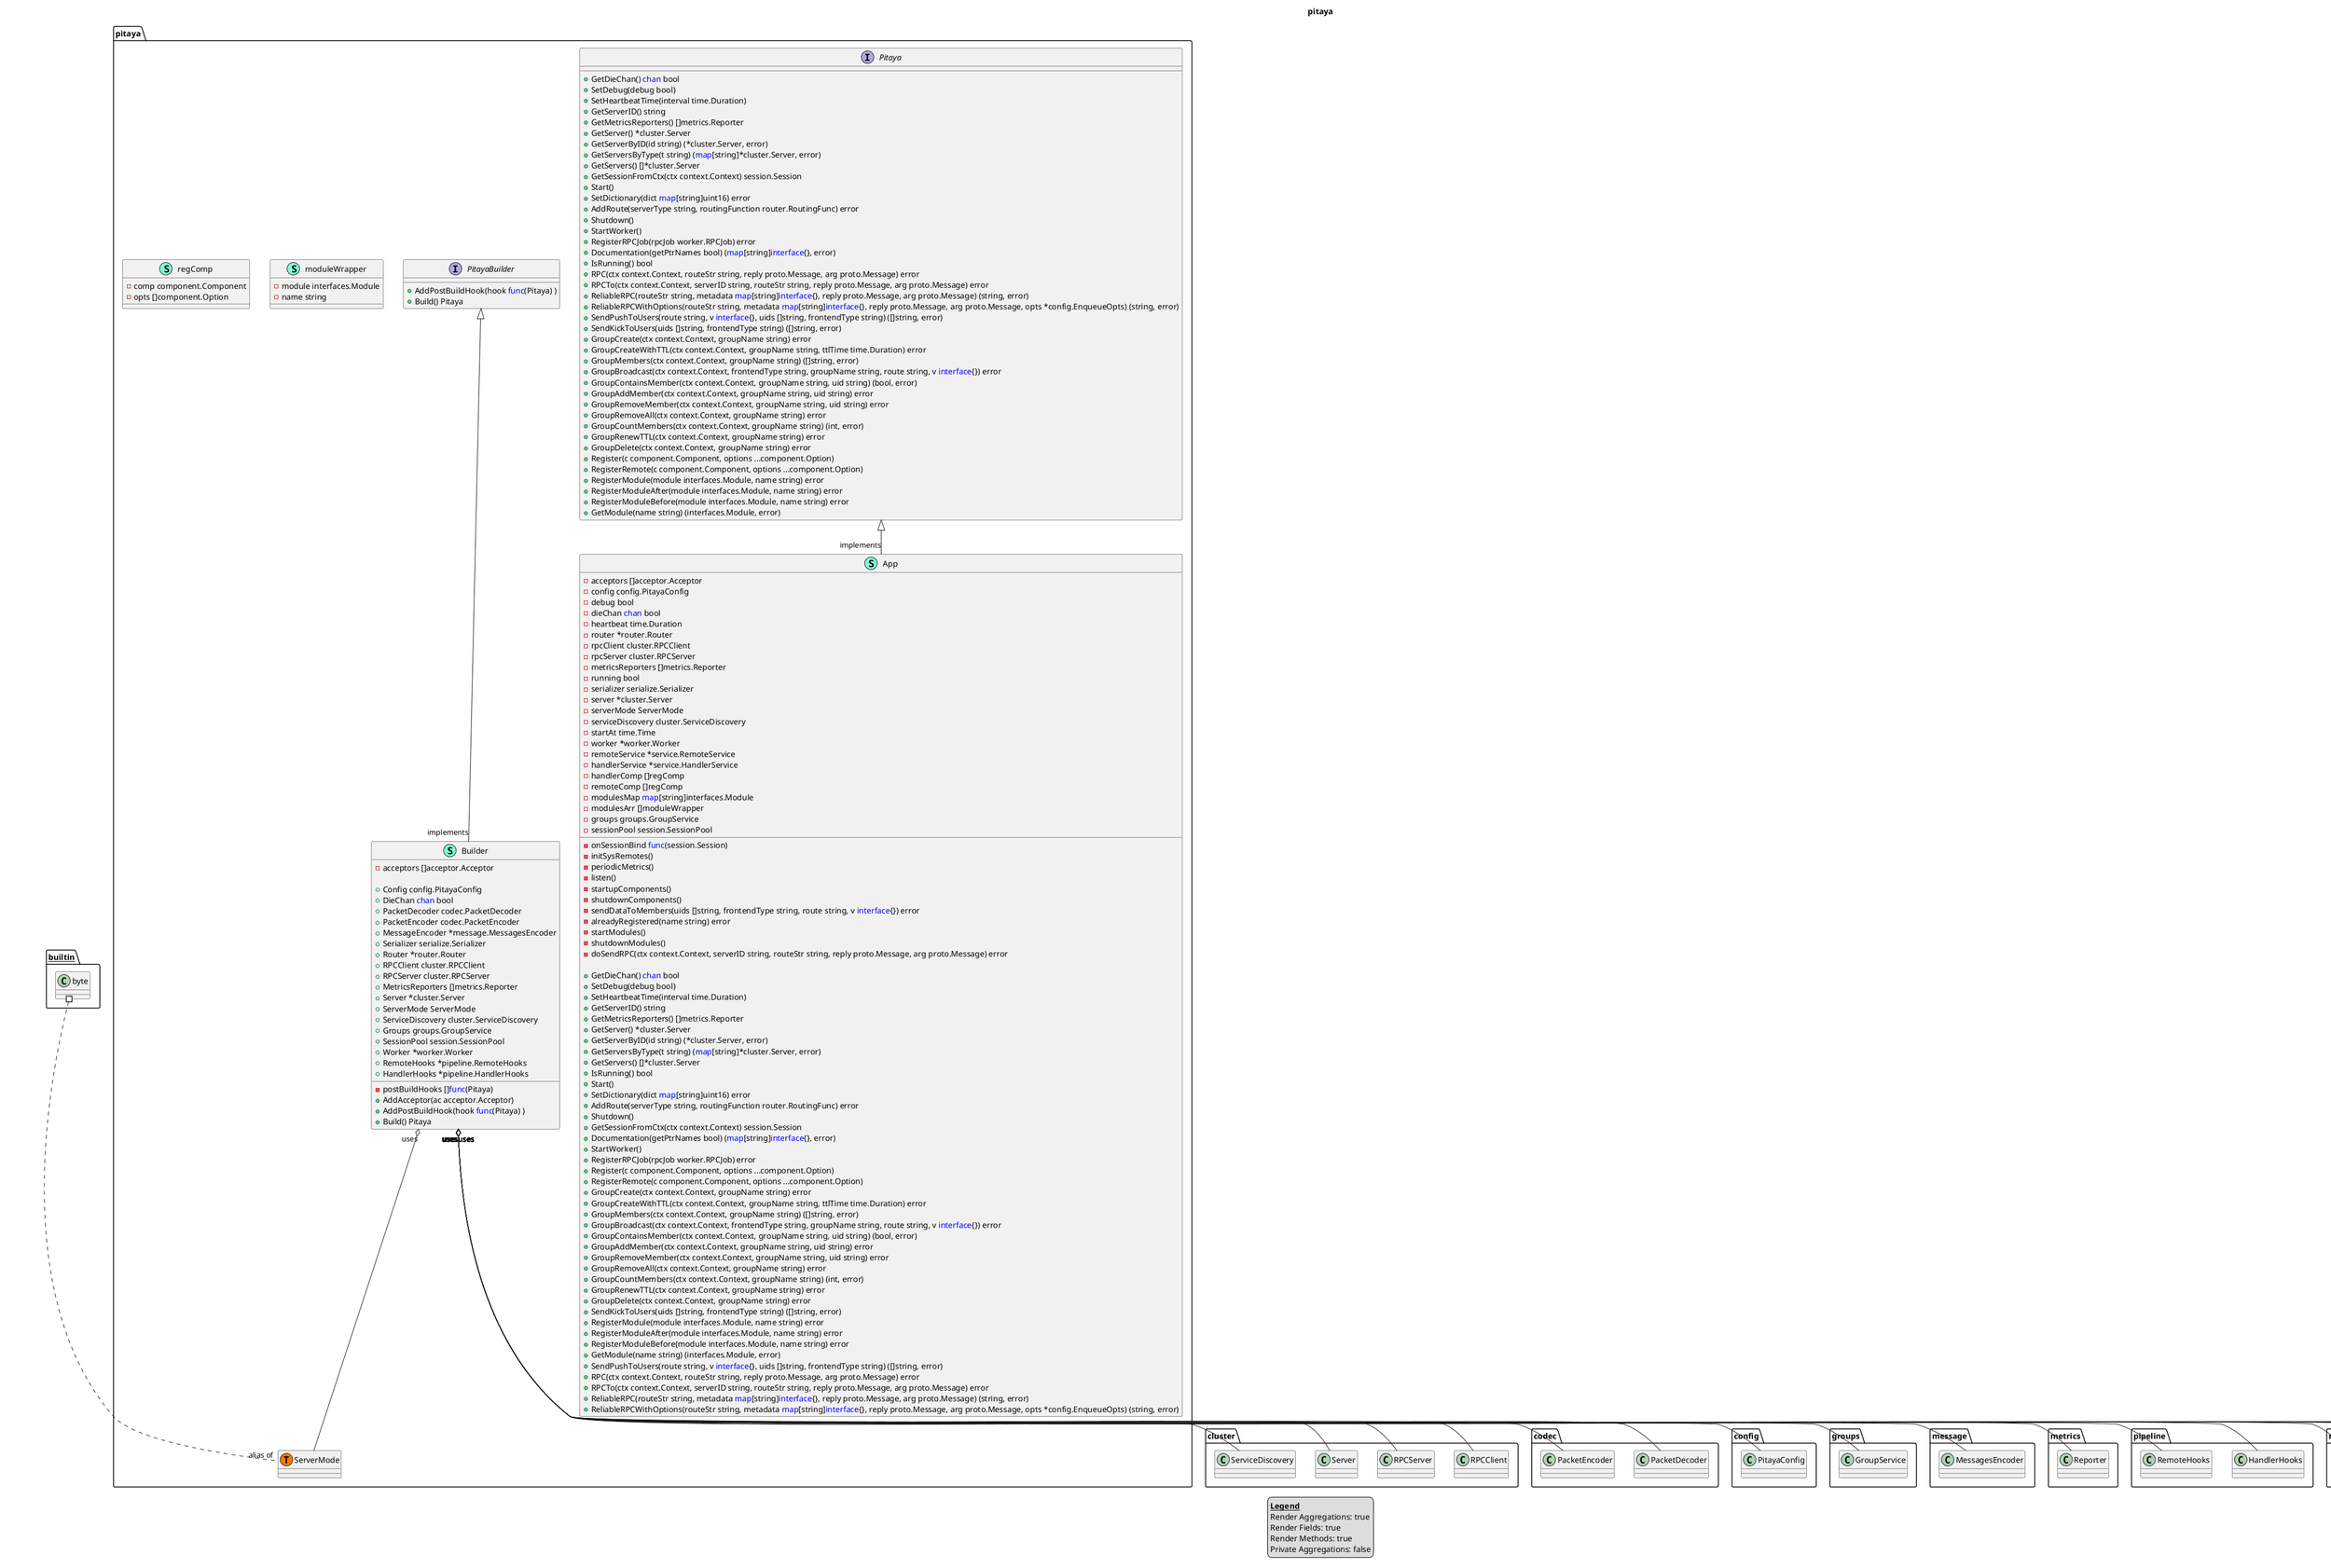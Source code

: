 @startuml
title pitaya
legend
<u><b>Legend</b></u>
Render Aggregations: true
Render Fields: true
Render Methods: true
Private Aggregations: false
end legend
namespace pitaya {
    class App << (S,Aquamarine) >> {
        - acceptors []acceptor.Acceptor
        - config config.PitayaConfig
        - debug bool
        - dieChan <font color=blue>chan</font> bool
        - heartbeat time.Duration
        - onSessionBind <font color=blue>func</font>(session.Session) 
        - router *router.Router
        - rpcClient cluster.RPCClient
        - rpcServer cluster.RPCServer
        - metricsReporters []metrics.Reporter
        - running bool
        - serializer serialize.Serializer
        - server *cluster.Server
        - serverMode ServerMode
        - serviceDiscovery cluster.ServiceDiscovery
        - startAt time.Time
        - worker *worker.Worker
        - remoteService *service.RemoteService
        - handlerService *service.HandlerService
        - handlerComp []regComp
        - remoteComp []regComp
        - modulesMap <font color=blue>map</font>[string]interfaces.Module
        - modulesArr []moduleWrapper
        - groups groups.GroupService
        - sessionPool session.SessionPool

        - initSysRemotes() 
        - periodicMetrics() 
        - listen() 
        - startupComponents() 
        - shutdownComponents() 
        - sendDataToMembers(uids []string, frontendType string, route string, v <font color=blue>interface</font>{}) error
        - alreadyRegistered(name string) error
        - startModules() 
        - shutdownModules() 
        - doSendRPC(ctx context.Context, serverID string, routeStr string, reply proto.Message, arg proto.Message) error

        + GetDieChan() <font color=blue>chan</font> bool
        + SetDebug(debug bool) 
        + SetHeartbeatTime(interval time.Duration) 
        + GetServerID() string
        + GetMetricsReporters() []metrics.Reporter
        + GetServer() *cluster.Server
        + GetServerByID(id string) (*cluster.Server, error)
        + GetServersByType(t string) (<font color=blue>map</font>[string]*cluster.Server, error)
        + GetServers() []*cluster.Server
        + IsRunning() bool
        + Start() 
        + SetDictionary(dict <font color=blue>map</font>[string]uint16) error
        + AddRoute(serverType string, routingFunction router.RoutingFunc) error
        + Shutdown() 
        + GetSessionFromCtx(ctx context.Context) session.Session
        + Documentation(getPtrNames bool) (<font color=blue>map</font>[string]<font color=blue>interface</font>{}, error)
        + StartWorker() 
        + RegisterRPCJob(rpcJob worker.RPCJob) error
        + Register(c component.Component, options ...component.Option) 
        + RegisterRemote(c component.Component, options ...component.Option) 
        + GroupCreate(ctx context.Context, groupName string) error
        + GroupCreateWithTTL(ctx context.Context, groupName string, ttlTime time.Duration) error
        + GroupMembers(ctx context.Context, groupName string) ([]string, error)
        + GroupBroadcast(ctx context.Context, frontendType string, groupName string, route string, v <font color=blue>interface</font>{}) error
        + GroupContainsMember(ctx context.Context, groupName string, uid string) (bool, error)
        + GroupAddMember(ctx context.Context, groupName string, uid string) error
        + GroupRemoveMember(ctx context.Context, groupName string, uid string) error
        + GroupRemoveAll(ctx context.Context, groupName string) error
        + GroupCountMembers(ctx context.Context, groupName string) (int, error)
        + GroupRenewTTL(ctx context.Context, groupName string) error
        + GroupDelete(ctx context.Context, groupName string) error
        + SendKickToUsers(uids []string, frontendType string) ([]string, error)
        + RegisterModule(module interfaces.Module, name string) error
        + RegisterModuleAfter(module interfaces.Module, name string) error
        + RegisterModuleBefore(module interfaces.Module, name string) error
        + GetModule(name string) (interfaces.Module, error)
        + SendPushToUsers(route string, v <font color=blue>interface</font>{}, uids []string, frontendType string) ([]string, error)
        + RPC(ctx context.Context, routeStr string, reply proto.Message, arg proto.Message) error
        + RPCTo(ctx context.Context, serverID string, routeStr string, reply proto.Message, arg proto.Message) error
        + ReliableRPC(routeStr string, metadata <font color=blue>map</font>[string]<font color=blue>interface</font>{}, reply proto.Message, arg proto.Message) (string, error)
        + ReliableRPCWithOptions(routeStr string, metadata <font color=blue>map</font>[string]<font color=blue>interface</font>{}, reply proto.Message, arg proto.Message, opts *config.EnqueueOpts) (string, error)

    }
    class Builder << (S,Aquamarine) >> {
        - acceptors []acceptor.Acceptor
        - postBuildHooks []<font color=blue>func</font>(Pitaya) 

        + Config config.PitayaConfig
        + DieChan <font color=blue>chan</font> bool
        + PacketDecoder codec.PacketDecoder
        + PacketEncoder codec.PacketEncoder
        + MessageEncoder *message.MessagesEncoder
        + Serializer serialize.Serializer
        + Router *router.Router
        + RPCClient cluster.RPCClient
        + RPCServer cluster.RPCServer
        + MetricsReporters []metrics.Reporter
        + Server *cluster.Server
        + ServerMode ServerMode
        + ServiceDiscovery cluster.ServiceDiscovery
        + Groups groups.GroupService
        + SessionPool session.SessionPool
        + Worker *worker.Worker
        + RemoteHooks *pipeline.RemoteHooks
        + HandlerHooks *pipeline.HandlerHooks

        + AddAcceptor(ac acceptor.Acceptor) 
        + AddPostBuildHook(hook <font color=blue>func</font>(Pitaya) ) 
        + Build() Pitaya

    }
    interface Pitaya  {
        + GetDieChan() <font color=blue>chan</font> bool
        + SetDebug(debug bool) 
        + SetHeartbeatTime(interval time.Duration) 
        + GetServerID() string
        + GetMetricsReporters() []metrics.Reporter
        + GetServer() *cluster.Server
        + GetServerByID(id string) (*cluster.Server, error)
        + GetServersByType(t string) (<font color=blue>map</font>[string]*cluster.Server, error)
        + GetServers() []*cluster.Server
        + GetSessionFromCtx(ctx context.Context) session.Session
        + Start() 
        + SetDictionary(dict <font color=blue>map</font>[string]uint16) error
        + AddRoute(serverType string, routingFunction router.RoutingFunc) error
        + Shutdown() 
        + StartWorker() 
        + RegisterRPCJob(rpcJob worker.RPCJob) error
        + Documentation(getPtrNames bool) (<font color=blue>map</font>[string]<font color=blue>interface</font>{}, error)
        + IsRunning() bool
        + RPC(ctx context.Context, routeStr string, reply proto.Message, arg proto.Message) error
        + RPCTo(ctx context.Context, serverID string, routeStr string, reply proto.Message, arg proto.Message) error
        + ReliableRPC(routeStr string, metadata <font color=blue>map</font>[string]<font color=blue>interface</font>{}, reply proto.Message, arg proto.Message) (string, error)
        + ReliableRPCWithOptions(routeStr string, metadata <font color=blue>map</font>[string]<font color=blue>interface</font>{}, reply proto.Message, arg proto.Message, opts *config.EnqueueOpts) (string, error)
        + SendPushToUsers(route string, v <font color=blue>interface</font>{}, uids []string, frontendType string) ([]string, error)
        + SendKickToUsers(uids []string, frontendType string) ([]string, error)
        + GroupCreate(ctx context.Context, groupName string) error
        + GroupCreateWithTTL(ctx context.Context, groupName string, ttlTime time.Duration) error
        + GroupMembers(ctx context.Context, groupName string) ([]string, error)
        + GroupBroadcast(ctx context.Context, frontendType string, groupName string, route string, v <font color=blue>interface</font>{}) error
        + GroupContainsMember(ctx context.Context, groupName string, uid string) (bool, error)
        + GroupAddMember(ctx context.Context, groupName string, uid string) error
        + GroupRemoveMember(ctx context.Context, groupName string, uid string) error
        + GroupRemoveAll(ctx context.Context, groupName string) error
        + GroupCountMembers(ctx context.Context, groupName string) (int, error)
        + GroupRenewTTL(ctx context.Context, groupName string) error
        + GroupDelete(ctx context.Context, groupName string) error
        + Register(c component.Component, options ...component.Option) 
        + RegisterRemote(c component.Component, options ...component.Option) 
        + RegisterModule(module interfaces.Module, name string) error
        + RegisterModuleAfter(module interfaces.Module, name string) error
        + RegisterModuleBefore(module interfaces.Module, name string) error
        + GetModule(name string) (interfaces.Module, error)

    }
    interface PitayaBuilder  {
        + AddPostBuildHook(hook <font color=blue>func</font>(Pitaya) ) 
        + Build() Pitaya

    }
    class moduleWrapper << (S,Aquamarine) >> {
        - module interfaces.Module
        - name string

    }
    class pitaya.ServerMode << (T, #FF7700) >>  {
    }
    class regComp << (S,Aquamarine) >> {
        - comp component.Component
        - opts []component.Option

    }
}

"pitaya.Pitaya" <|-- "implements""pitaya.App"
"pitaya.PitayaBuilder" <|-- "implements""pitaya.Builder"

"pitaya.Builder""uses" o-- "cluster.RPCClient"
"pitaya.Builder""uses" o-- "cluster.RPCServer"
"pitaya.Builder""uses" o-- "cluster.Server"
"pitaya.Builder""uses" o-- "cluster.ServiceDiscovery"
"pitaya.Builder""uses" o-- "codec.PacketDecoder"
"pitaya.Builder""uses" o-- "codec.PacketEncoder"
"pitaya.Builder""uses" o-- "config.PitayaConfig"
"pitaya.Builder""uses" o-- "groups.GroupService"
"pitaya.Builder""uses" o-- "message.MessagesEncoder"
"pitaya.Builder""uses" o-- "metrics.Reporter"
"pitaya.Builder""uses" o-- "pipeline.HandlerHooks"
"pitaya.Builder""uses" o-- "pipeline.RemoteHooks"
"pitaya.Builder""uses" o-- "pitaya.ServerMode"
"pitaya.Builder""uses" o-- "router.Router"
"pitaya.Builder""uses" o-- "serialize.Serializer"
"pitaya.Builder""uses" o-- "session.SessionPool"
"pitaya.Builder""uses" o-- "worker.Worker"

"__builtin__.byte" #.. "alias of""pitaya.ServerMode"
@enduml
